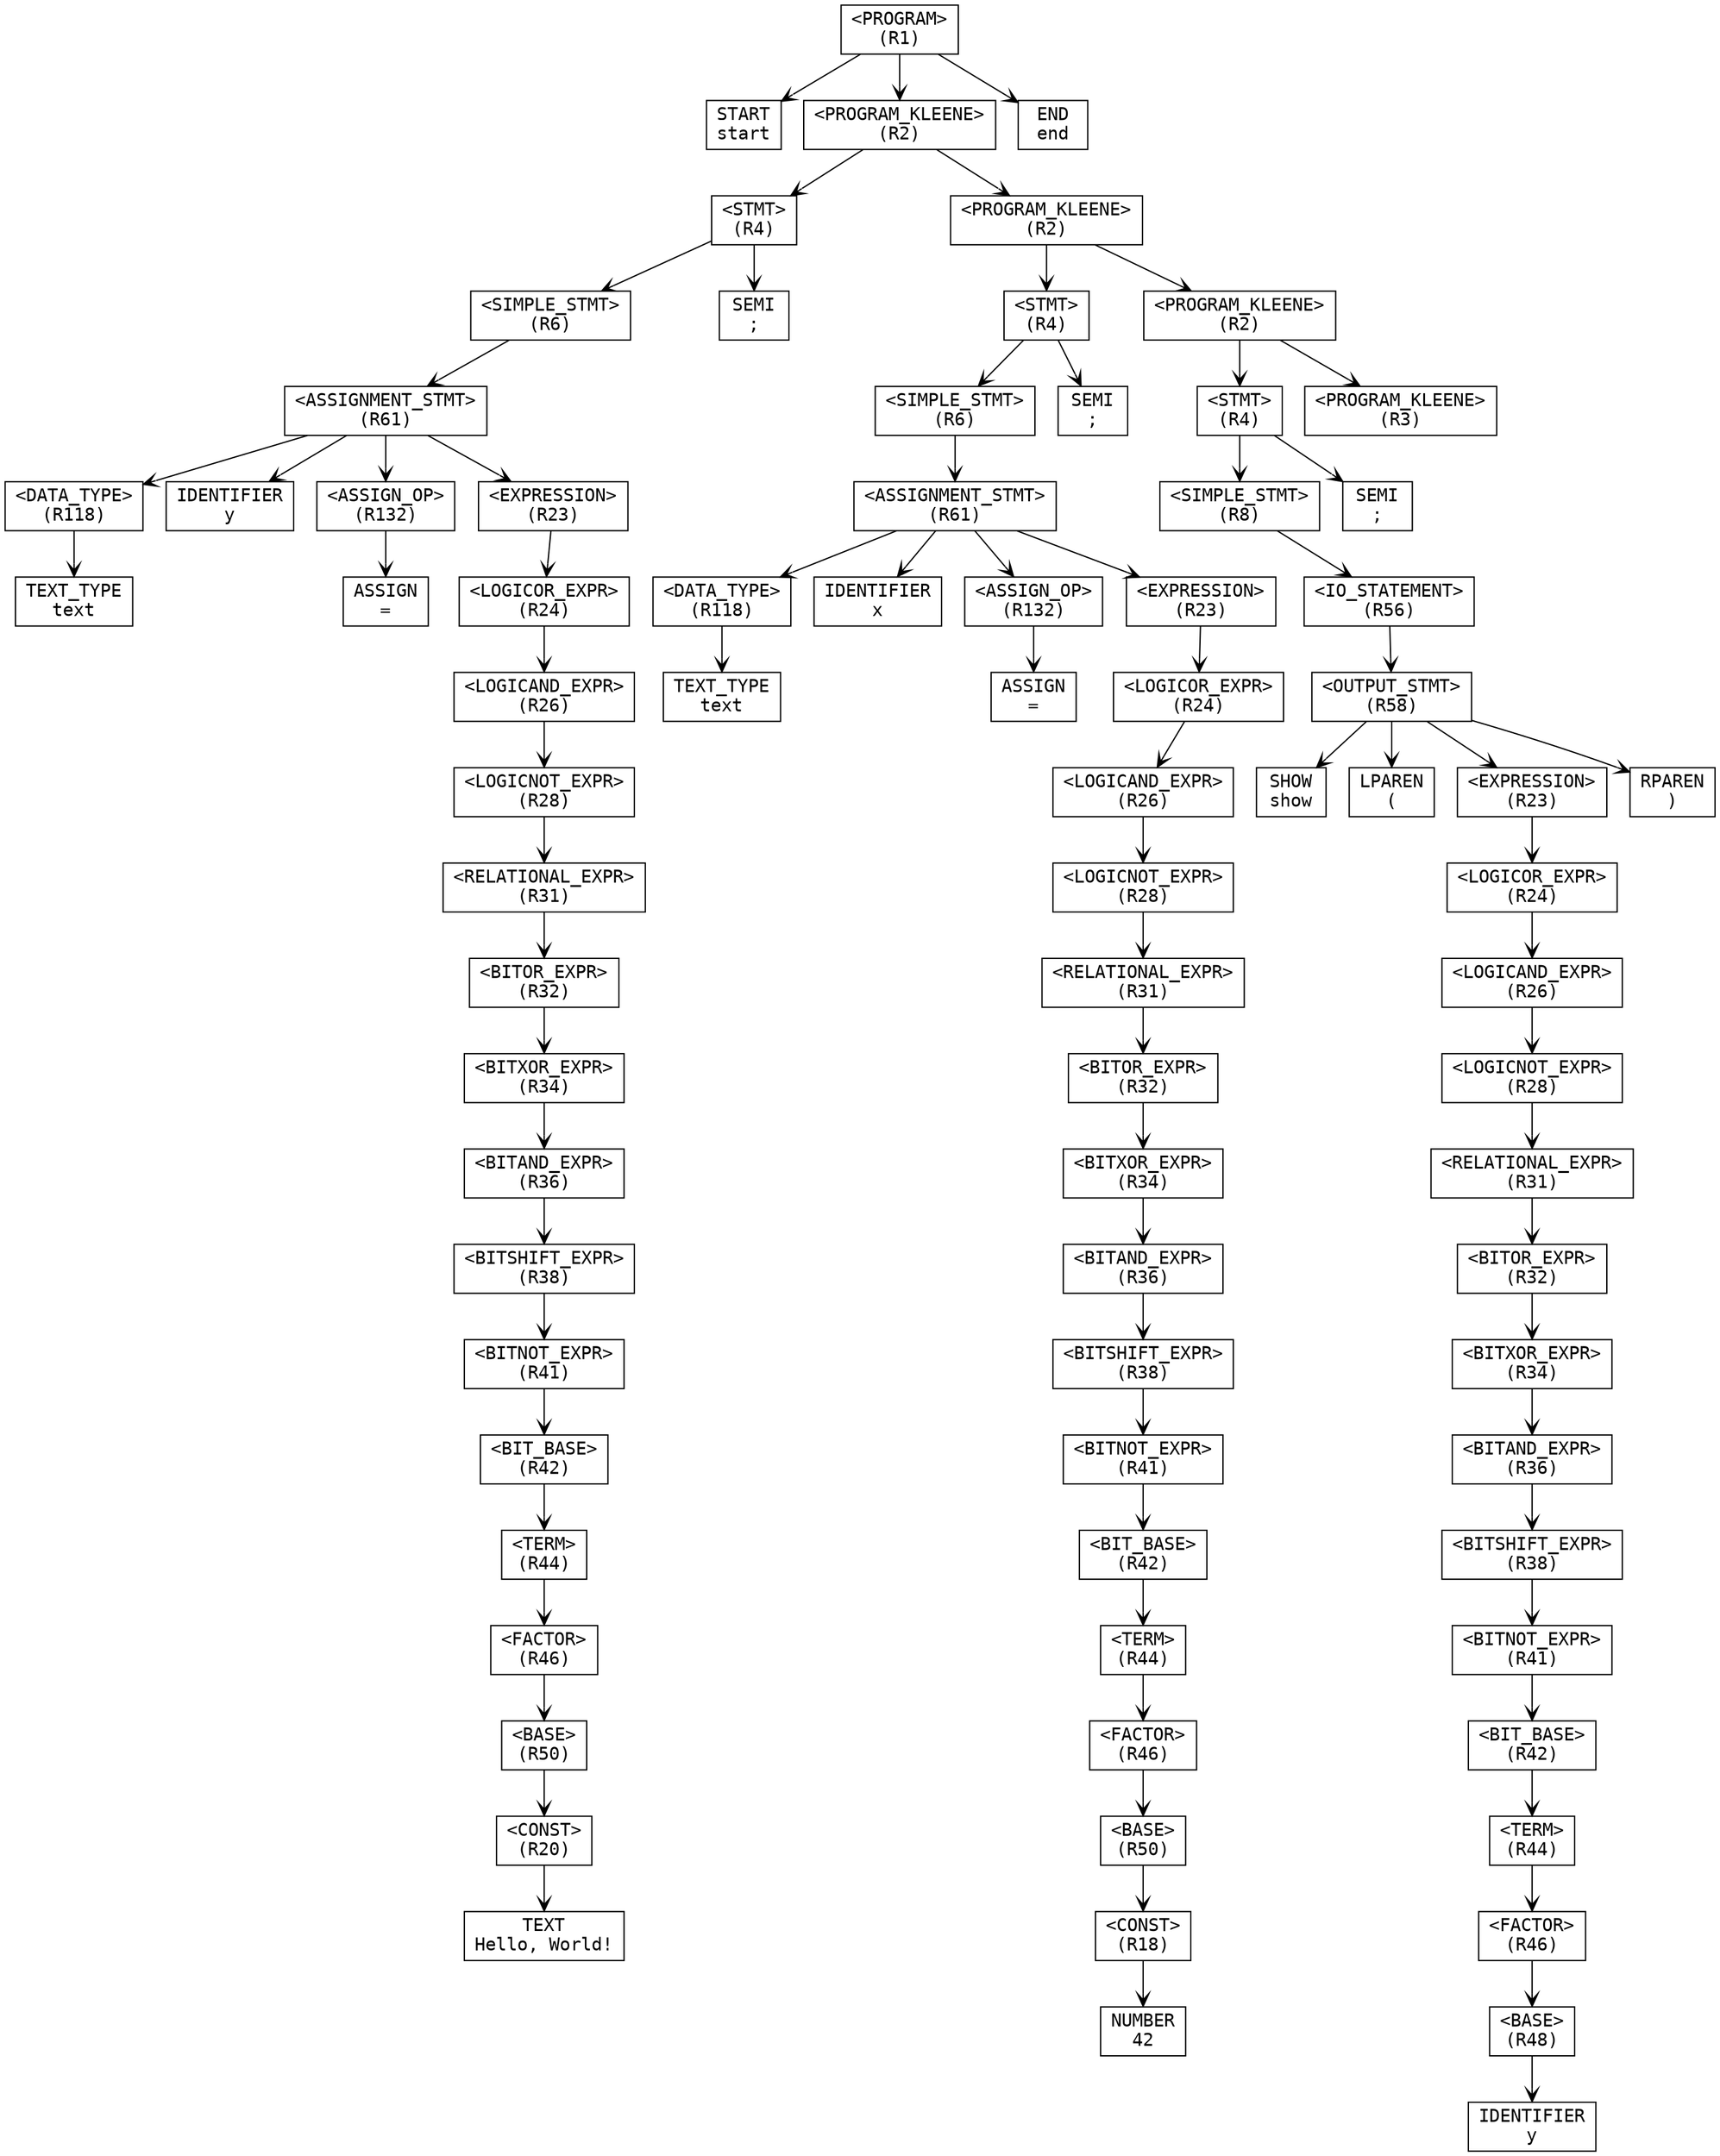 digraph ParseTree {
  node [shape=box, fontname="Courier"];
  edge [arrowhead=vee];
  n1260246585 [label="<PROGRAM>\n(R1)"];
  n1563954645 [label="START\nstart"];
  n1260246585 -> n1563954645;
  n1951884968 [label="<PROGRAM_KLEENE>\n(R2)"];
  n1493128548 [label="<STMT>\n(R4)"];
  n2113334364 [label="<SIMPLE_STMT>\n(R6)"];
  n1622999186 [label="<ASSIGNMENT_STMT>\n(R61)"];
  n797988875 [label="<DATA_TYPE>\n(R118)"];
  n224816360 [label="TEXT_TYPE\ntext"];
  n797988875 -> n224816360;
  n1622999186 -> n797988875;
  n1203303700 [label="IDENTIFIER\ny"];
  n1622999186 -> n1203303700;
  n1326044385 [label="<ASSIGN_OP>\n(R132)"];
  n1651805451 [label="ASSIGN\n="];
  n1326044385 -> n1651805451;
  n1622999186 -> n1326044385;
  n1548463233 [label="<EXPRESSION>\n(R23)"];
  n1557914185 [label="<LOGICOR_EXPR>\n(R24)"];
  n1567919087 [label="<LOGICAND_EXPR>\n(R26)"];
  n464411039 [label="<LOGICNOT_EXPR>\n(R28)"];
  n444649935 [label="<RELATIONAL_EXPR>\n(R31)"];
  n424325500 [label="<BITOR_EXPR>\n(R32)"];
  n1612212809 [label="<BITXOR_EXPR>\n(R34)"];
  n152282484 [label="<BITAND_EXPR>\n(R36)"];
  n352387888 [label="<BITSHIFT_EXPR>\n(R38)"];
  n1502384573 [label="<BITNOT_EXPR>\n(R41)"];
  n2053501671 [label="<BIT_BASE>\n(R42)"];
  n1858719962 [label="<TERM>\n(R44)"];
  n1942767280 [label="<FACTOR>\n(R46)"];
  n1324363789 [label="<BASE>\n(R50)"];
  n467075582 [label="<CONST>\n(R20)"];
  n1001938270 [label="TEXT\nHello, World!"];
  n467075582 -> n1001938270;
  n1324363789 -> n467075582;
  n1942767280 -> n1324363789;
  n1858719962 -> n1942767280;
  n2053501671 -> n1858719962;
  n1502384573 -> n2053501671;
  n352387888 -> n1502384573;
  n152282484 -> n352387888;
  n1612212809 -> n152282484;
  n424325500 -> n1612212809;
  n444649935 -> n424325500;
  n464411039 -> n444649935;
  n1567919087 -> n464411039;
  n1557914185 -> n1567919087;
  n1548463233 -> n1557914185;
  n1622999186 -> n1548463233;
  n2113334364 -> n1622999186;
  n1493128548 -> n2113334364;
  n709915999 [label="SEMI\n;"];
  n1493128548 -> n709915999;
  n1951884968 -> n1493128548;
  n1710180416 [label="<PROGRAM_KLEENE>\n(R2)"];
  n1175743986 [label="<STMT>\n(R4)"];
  n1061132995 [label="<SIMPLE_STMT>\n(R6)"];
  n384625398 [label="<ASSIGNMENT_STMT>\n(R61)"];
  n157158691 [label="<DATA_TYPE>\n(R118)"];
  n1824557575 [label="TEXT_TYPE\ntext"];
  n157158691 -> n1824557575;
  n384625398 -> n157158691;
  n803929310 [label="IDENTIFIER\nx"];
  n384625398 -> n803929310;
  n1579161743 [label="<ASSIGN_OP>\n(R132)"];
  n669921661 [label="ASSIGN\n="];
  n1579161743 -> n669921661;
  n384625398 -> n1579161743;
  n1335232309 [label="<EXPRESSION>\n(R23)"];
  n937561621 [label="<LOGICOR_EXPR>\n(R24)"];
  n1767410694 [label="<LOGICAND_EXPR>\n(R26)"];
  n1072381321 [label="<LOGICNOT_EXPR>\n(R28)"];
  n1086008046 [label="<RELATIONAL_EXPR>\n(R31)"];
  n1728976458 [label="<BITOR_EXPR>\n(R32)"];
  n1251712529 [label="<BITXOR_EXPR>\n(R34)"];
  n746255806 [label="<BITAND_EXPR>\n(R36)"];
  n890193541 [label="<BITSHIFT_EXPR>\n(R38)"];
  n581216808 [label="<BITNOT_EXPR>\n(R41)"];
  n886686587 [label="<BIT_BASE>\n(R42)"];
  n1341458267 [label="<TERM>\n(R44)"];
  n88910 [label="<FACTOR>\n(R46)"];
  n124998796 [label="<BASE>\n(R50)"];
  n2110491906 [label="<CONST>\n(R18)"];
  n451121727 [label="NUMBER\n42"];
  n2110491906 -> n451121727;
  n124998796 -> n2110491906;
  n88910 -> n124998796;
  n1341458267 -> n88910;
  n886686587 -> n1341458267;
  n581216808 -> n886686587;
  n890193541 -> n581216808;
  n746255806 -> n890193541;
  n1251712529 -> n746255806;
  n1728976458 -> n1251712529;
  n1086008046 -> n1728976458;
  n1072381321 -> n1086008046;
  n1767410694 -> n1072381321;
  n937561621 -> n1767410694;
  n1335232309 -> n937561621;
  n384625398 -> n1335232309;
  n1061132995 -> n384625398;
  n1175743986 -> n1061132995;
  n280129798 [label="SEMI\n;"];
  n1175743986 -> n280129798;
  n1710180416 -> n1175743986;
  n234393768 [label="<PROGRAM_KLEENE>\n(R2)"];
  n746241928 [label="<STMT>\n(R4)"];
  n713994834 [label="<SIMPLE_STMT>\n(R8)"];
  n691522628 [label="<IO_STATEMENT>\n(R56)"];
  n1610839066 [label="<OUTPUT_STMT>\n(R58)"];
  n435949933 [label="SHOW\nshow"];
  n1610839066 -> n435949933;
  n1186937890 [label="LPAREN\n("];
  n1610839066 -> n1186937890;
  n1375575389 [label="<EXPRESSION>\n(R23)"];
  n715489500 [label="<LOGICOR_EXPR>\n(R24)"];
  n1403751324 [label="<LOGICAND_EXPR>\n(R26)"];
  n1825240039 [label="<LOGICNOT_EXPR>\n(R28)"];
  n1373674582 [label="<RELATIONAL_EXPR>\n(R31)"];
  n1464161750 [label="<BITOR_EXPR>\n(R32)"];
  n1488831433 [label="<BITXOR_EXPR>\n(R34)"];
  n1674794738 [label="<BITAND_EXPR>\n(R36)"];
  n914650354 [label="<BITSHIFT_EXPR>\n(R38)"];
  n1259502609 [label="<BITNOT_EXPR>\n(R41)"];
  n2097634609 [label="<BIT_BASE>\n(R42)"];
  n77258917 [label="<TERM>\n(R44)"];
  n296494880 [label="<FACTOR>\n(R46)"];
  n1233527792 [label="<BASE>\n(R48)"];
  n246350116 [label="IDENTIFIER\ny"];
  n1233527792 -> n246350116;
  n296494880 -> n1233527792;
  n77258917 -> n296494880;
  n2097634609 -> n77258917;
  n1259502609 -> n2097634609;
  n914650354 -> n1259502609;
  n1674794738 -> n914650354;
  n1488831433 -> n1674794738;
  n1464161750 -> n1488831433;
  n1373674582 -> n1464161750;
  n1825240039 -> n1373674582;
  n1403751324 -> n1825240039;
  n715489500 -> n1403751324;
  n1375575389 -> n715489500;
  n1610839066 -> n1375575389;
  n1575180188 [label="RPAREN\n)"];
  n1610839066 -> n1575180188;
  n691522628 -> n1610839066;
  n713994834 -> n691522628;
  n746241928 -> n713994834;
  n755432999 [label="SEMI\n;"];
  n746241928 -> n755432999;
  n234393768 -> n746241928;
  n1432867284 [label="<PROGRAM_KLEENE>\n(R3)"];
  n234393768 -> n1432867284;
  n1710180416 -> n234393768;
  n1951884968 -> n1710180416;
  n1260246585 -> n1951884968;
  n599219325 [label="END\nend"];
  n1260246585 -> n599219325;
}